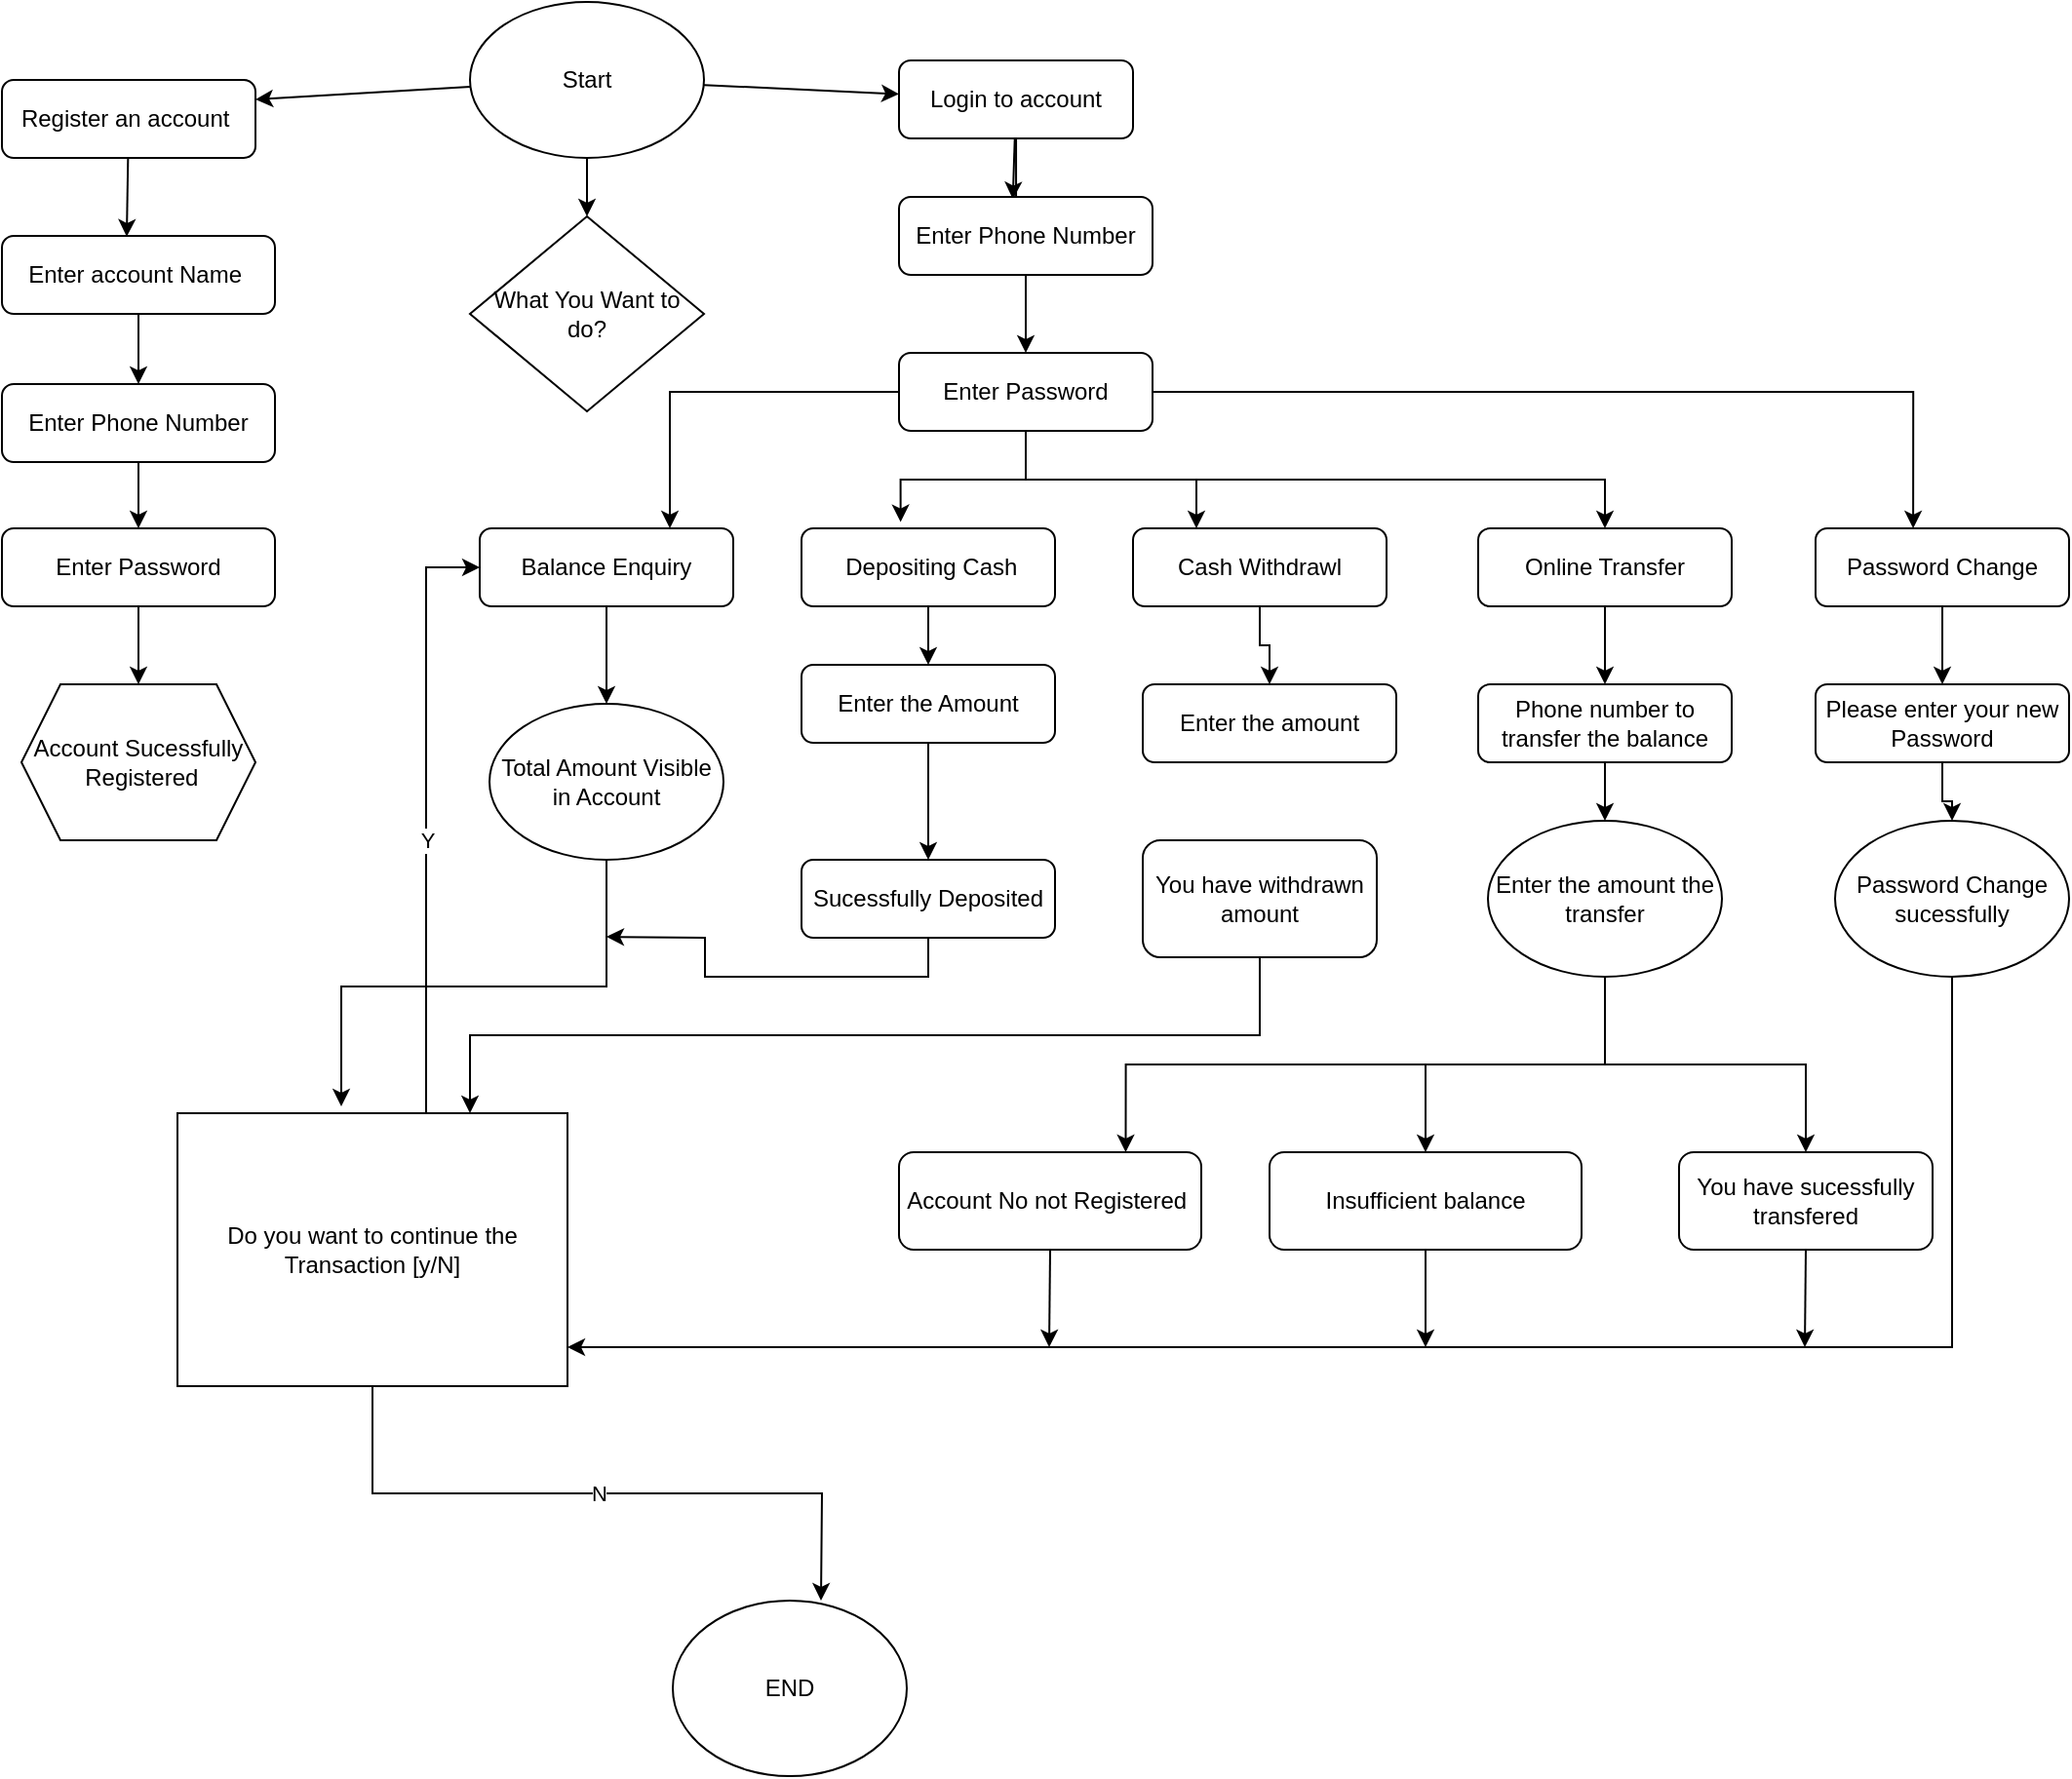 <mxfile version="16.5.6" type="github">
  <diagram id="C5RBs43oDa-KdzZeNtuy" name="Page-1">
    <mxGraphModel dx="1298" dy="1843" grid="1" gridSize="10" guides="1" tooltips="1" connect="1" arrows="1" fold="1" page="1" pageScale="1" pageWidth="827" pageHeight="1169" math="0" shadow="0">
      <root>
        <mxCell id="WIyWlLk6GJQsqaUBKTNV-0" />
        <mxCell id="WIyWlLk6GJQsqaUBKTNV-1" parent="WIyWlLk6GJQsqaUBKTNV-0" />
        <mxCell id="NNS9rTZBIJs-F4w_Cgt3-2" value="" style="edgeStyle=none;rounded=0;orthogonalLoop=1;jettySize=auto;html=1;" edge="1" parent="WIyWlLk6GJQsqaUBKTNV-1" source="NNS9rTZBIJs-F4w_Cgt3-0" target="NNS9rTZBIJs-F4w_Cgt3-1">
          <mxGeometry relative="1" as="geometry" />
        </mxCell>
        <mxCell id="NNS9rTZBIJs-F4w_Cgt3-6" style="edgeStyle=none;rounded=0;orthogonalLoop=1;jettySize=auto;html=1;entryX=1;entryY=0.25;entryDx=0;entryDy=0;" edge="1" parent="WIyWlLk6GJQsqaUBKTNV-1" source="NNS9rTZBIJs-F4w_Cgt3-0" target="NNS9rTZBIJs-F4w_Cgt3-3">
          <mxGeometry relative="1" as="geometry" />
        </mxCell>
        <mxCell id="NNS9rTZBIJs-F4w_Cgt3-7" style="edgeStyle=none;rounded=0;orthogonalLoop=1;jettySize=auto;html=1;" edge="1" parent="WIyWlLk6GJQsqaUBKTNV-1" source="NNS9rTZBIJs-F4w_Cgt3-0" target="NNS9rTZBIJs-F4w_Cgt3-4">
          <mxGeometry relative="1" as="geometry" />
        </mxCell>
        <mxCell id="NNS9rTZBIJs-F4w_Cgt3-0" value="Start" style="ellipse;whiteSpace=wrap;html=1;" vertex="1" parent="WIyWlLk6GJQsqaUBKTNV-1">
          <mxGeometry x="310" y="-820" width="120" height="80" as="geometry" />
        </mxCell>
        <mxCell id="NNS9rTZBIJs-F4w_Cgt3-1" value="What You Want to do?" style="rhombus;whiteSpace=wrap;html=1;" vertex="1" parent="WIyWlLk6GJQsqaUBKTNV-1">
          <mxGeometry x="310" y="-710" width="120" height="100" as="geometry" />
        </mxCell>
        <mxCell id="NNS9rTZBIJs-F4w_Cgt3-18" style="edgeStyle=none;rounded=0;orthogonalLoop=1;jettySize=auto;html=1;entryX=0.457;entryY=0.01;entryDx=0;entryDy=0;entryPerimeter=0;" edge="1" parent="WIyWlLk6GJQsqaUBKTNV-1" source="NNS9rTZBIJs-F4w_Cgt3-3" target="NNS9rTZBIJs-F4w_Cgt3-8">
          <mxGeometry relative="1" as="geometry" />
        </mxCell>
        <mxCell id="NNS9rTZBIJs-F4w_Cgt3-3" value="Register an account&amp;nbsp;" style="rounded=1;whiteSpace=wrap;html=1;" vertex="1" parent="WIyWlLk6GJQsqaUBKTNV-1">
          <mxGeometry x="70" y="-780" width="130" height="40" as="geometry" />
        </mxCell>
        <mxCell id="NNS9rTZBIJs-F4w_Cgt3-22" style="edgeStyle=none;rounded=0;orthogonalLoop=1;jettySize=auto;html=1;entryX=0.462;entryY=0.25;entryDx=0;entryDy=0;entryPerimeter=0;" edge="1" parent="WIyWlLk6GJQsqaUBKTNV-1" source="NNS9rTZBIJs-F4w_Cgt3-4" target="NNS9rTZBIJs-F4w_Cgt3-11">
          <mxGeometry relative="1" as="geometry" />
        </mxCell>
        <mxCell id="NNS9rTZBIJs-F4w_Cgt3-24" style="edgeStyle=none;rounded=0;orthogonalLoop=1;jettySize=auto;html=1;entryX=0.449;entryY=0.03;entryDx=0;entryDy=0;entryPerimeter=0;" edge="1" parent="WIyWlLk6GJQsqaUBKTNV-1" source="NNS9rTZBIJs-F4w_Cgt3-4" target="NNS9rTZBIJs-F4w_Cgt3-11">
          <mxGeometry relative="1" as="geometry" />
        </mxCell>
        <mxCell id="NNS9rTZBIJs-F4w_Cgt3-4" value="Login to account" style="rounded=1;whiteSpace=wrap;html=1;" vertex="1" parent="WIyWlLk6GJQsqaUBKTNV-1">
          <mxGeometry x="530" y="-790" width="120" height="40" as="geometry" />
        </mxCell>
        <mxCell id="NNS9rTZBIJs-F4w_Cgt3-19" style="edgeStyle=none;rounded=0;orthogonalLoop=1;jettySize=auto;html=1;entryX=0.5;entryY=0;entryDx=0;entryDy=0;" edge="1" parent="WIyWlLk6GJQsqaUBKTNV-1" source="NNS9rTZBIJs-F4w_Cgt3-8" target="NNS9rTZBIJs-F4w_Cgt3-9">
          <mxGeometry relative="1" as="geometry" />
        </mxCell>
        <mxCell id="NNS9rTZBIJs-F4w_Cgt3-8" value="Enter account Name&amp;nbsp;" style="rounded=1;whiteSpace=wrap;html=1;" vertex="1" parent="WIyWlLk6GJQsqaUBKTNV-1">
          <mxGeometry x="70" y="-700" width="140" height="40" as="geometry" />
        </mxCell>
        <mxCell id="NNS9rTZBIJs-F4w_Cgt3-20" style="edgeStyle=none;rounded=0;orthogonalLoop=1;jettySize=auto;html=1;" edge="1" parent="WIyWlLk6GJQsqaUBKTNV-1" source="NNS9rTZBIJs-F4w_Cgt3-9" target="NNS9rTZBIJs-F4w_Cgt3-10">
          <mxGeometry relative="1" as="geometry" />
        </mxCell>
        <mxCell id="NNS9rTZBIJs-F4w_Cgt3-9" value="Enter Phone Number" style="rounded=1;whiteSpace=wrap;html=1;" vertex="1" parent="WIyWlLk6GJQsqaUBKTNV-1">
          <mxGeometry x="70" y="-624" width="140" height="40" as="geometry" />
        </mxCell>
        <mxCell id="NNS9rTZBIJs-F4w_Cgt3-21" style="edgeStyle=none;rounded=0;orthogonalLoop=1;jettySize=auto;html=1;entryX=0.5;entryY=0;entryDx=0;entryDy=0;" edge="1" parent="WIyWlLk6GJQsqaUBKTNV-1" source="NNS9rTZBIJs-F4w_Cgt3-10" target="NNS9rTZBIJs-F4w_Cgt3-17">
          <mxGeometry relative="1" as="geometry" />
        </mxCell>
        <mxCell id="NNS9rTZBIJs-F4w_Cgt3-10" value="Enter Password" style="rounded=1;whiteSpace=wrap;html=1;" vertex="1" parent="WIyWlLk6GJQsqaUBKTNV-1">
          <mxGeometry x="70" y="-550" width="140" height="40" as="geometry" />
        </mxCell>
        <mxCell id="NNS9rTZBIJs-F4w_Cgt3-23" style="edgeStyle=none;rounded=0;orthogonalLoop=1;jettySize=auto;html=1;entryX=0.5;entryY=0;entryDx=0;entryDy=0;" edge="1" parent="WIyWlLk6GJQsqaUBKTNV-1" source="NNS9rTZBIJs-F4w_Cgt3-11" target="NNS9rTZBIJs-F4w_Cgt3-12">
          <mxGeometry relative="1" as="geometry" />
        </mxCell>
        <mxCell id="NNS9rTZBIJs-F4w_Cgt3-11" value="Enter Phone Number" style="rounded=1;whiteSpace=wrap;html=1;" vertex="1" parent="WIyWlLk6GJQsqaUBKTNV-1">
          <mxGeometry x="530" y="-720" width="130" height="40" as="geometry" />
        </mxCell>
        <mxCell id="NNS9rTZBIJs-F4w_Cgt3-33" style="edgeStyle=orthogonalEdgeStyle;rounded=0;orthogonalLoop=1;jettySize=auto;html=1;entryX=0.75;entryY=0;entryDx=0;entryDy=0;" edge="1" parent="WIyWlLk6GJQsqaUBKTNV-1" source="NNS9rTZBIJs-F4w_Cgt3-12" target="NNS9rTZBIJs-F4w_Cgt3-30">
          <mxGeometry relative="1" as="geometry" />
        </mxCell>
        <mxCell id="NNS9rTZBIJs-F4w_Cgt3-34" style="edgeStyle=orthogonalEdgeStyle;rounded=0;orthogonalLoop=1;jettySize=auto;html=1;entryX=0.385;entryY=0;entryDx=0;entryDy=0;entryPerimeter=0;" edge="1" parent="WIyWlLk6GJQsqaUBKTNV-1" source="NNS9rTZBIJs-F4w_Cgt3-12" target="NNS9rTZBIJs-F4w_Cgt3-29">
          <mxGeometry relative="1" as="geometry" />
        </mxCell>
        <mxCell id="NNS9rTZBIJs-F4w_Cgt3-37" style="edgeStyle=orthogonalEdgeStyle;rounded=0;orthogonalLoop=1;jettySize=auto;html=1;entryX=0.25;entryY=0;entryDx=0;entryDy=0;" edge="1" parent="WIyWlLk6GJQsqaUBKTNV-1" source="NNS9rTZBIJs-F4w_Cgt3-12" target="NNS9rTZBIJs-F4w_Cgt3-27">
          <mxGeometry relative="1" as="geometry" />
        </mxCell>
        <mxCell id="NNS9rTZBIJs-F4w_Cgt3-38" style="edgeStyle=orthogonalEdgeStyle;rounded=0;orthogonalLoop=1;jettySize=auto;html=1;entryX=0.391;entryY=-0.08;entryDx=0;entryDy=0;entryPerimeter=0;" edge="1" parent="WIyWlLk6GJQsqaUBKTNV-1" source="NNS9rTZBIJs-F4w_Cgt3-12" target="NNS9rTZBIJs-F4w_Cgt3-26">
          <mxGeometry relative="1" as="geometry" />
        </mxCell>
        <mxCell id="NNS9rTZBIJs-F4w_Cgt3-111" style="edgeStyle=orthogonalEdgeStyle;rounded=0;orthogonalLoop=1;jettySize=auto;html=1;exitX=0.5;exitY=1;exitDx=0;exitDy=0;" edge="1" parent="WIyWlLk6GJQsqaUBKTNV-1" source="NNS9rTZBIJs-F4w_Cgt3-12" target="NNS9rTZBIJs-F4w_Cgt3-28">
          <mxGeometry relative="1" as="geometry" />
        </mxCell>
        <mxCell id="NNS9rTZBIJs-F4w_Cgt3-12" value="Enter Password" style="rounded=1;whiteSpace=wrap;html=1;" vertex="1" parent="WIyWlLk6GJQsqaUBKTNV-1">
          <mxGeometry x="530" y="-640" width="130" height="40" as="geometry" />
        </mxCell>
        <mxCell id="NNS9rTZBIJs-F4w_Cgt3-17" value="Account Sucessfully&lt;br&gt;&amp;nbsp;Registered" style="shape=hexagon;perimeter=hexagonPerimeter2;whiteSpace=wrap;html=1;fixedSize=1;" vertex="1" parent="WIyWlLk6GJQsqaUBKTNV-1">
          <mxGeometry x="80" y="-470" width="120" height="80" as="geometry" />
        </mxCell>
        <mxCell id="NNS9rTZBIJs-F4w_Cgt3-43" style="edgeStyle=orthogonalEdgeStyle;rounded=0;orthogonalLoop=1;jettySize=auto;html=1;entryX=0.5;entryY=0;entryDx=0;entryDy=0;" edge="1" parent="WIyWlLk6GJQsqaUBKTNV-1" source="NNS9rTZBIJs-F4w_Cgt3-26" target="NNS9rTZBIJs-F4w_Cgt3-41">
          <mxGeometry relative="1" as="geometry" />
        </mxCell>
        <mxCell id="NNS9rTZBIJs-F4w_Cgt3-26" value="&amp;nbsp;Depositing Cash" style="rounded=1;whiteSpace=wrap;html=1;" vertex="1" parent="WIyWlLk6GJQsqaUBKTNV-1">
          <mxGeometry x="480" y="-550" width="130" height="40" as="geometry" />
        </mxCell>
        <mxCell id="NNS9rTZBIJs-F4w_Cgt3-47" style="edgeStyle=orthogonalEdgeStyle;rounded=0;orthogonalLoop=1;jettySize=auto;html=1;entryX=0.5;entryY=0;entryDx=0;entryDy=0;" edge="1" parent="WIyWlLk6GJQsqaUBKTNV-1" source="NNS9rTZBIJs-F4w_Cgt3-27" target="NNS9rTZBIJs-F4w_Cgt3-46">
          <mxGeometry relative="1" as="geometry" />
        </mxCell>
        <mxCell id="NNS9rTZBIJs-F4w_Cgt3-27" value="Cash Withdrawl" style="rounded=1;whiteSpace=wrap;html=1;" vertex="1" parent="WIyWlLk6GJQsqaUBKTNV-1">
          <mxGeometry x="650" y="-550" width="130" height="40" as="geometry" />
        </mxCell>
        <mxCell id="NNS9rTZBIJs-F4w_Cgt3-53" style="edgeStyle=orthogonalEdgeStyle;rounded=0;orthogonalLoop=1;jettySize=auto;html=1;exitX=0.5;exitY=1;exitDx=0;exitDy=0;entryX=0.5;entryY=0;entryDx=0;entryDy=0;" edge="1" parent="WIyWlLk6GJQsqaUBKTNV-1" source="NNS9rTZBIJs-F4w_Cgt3-28" target="NNS9rTZBIJs-F4w_Cgt3-49">
          <mxGeometry relative="1" as="geometry" />
        </mxCell>
        <mxCell id="NNS9rTZBIJs-F4w_Cgt3-28" value="Online Transfer" style="rounded=1;whiteSpace=wrap;html=1;" vertex="1" parent="WIyWlLk6GJQsqaUBKTNV-1">
          <mxGeometry x="827" y="-550" width="130" height="40" as="geometry" />
        </mxCell>
        <mxCell id="NNS9rTZBIJs-F4w_Cgt3-57" style="edgeStyle=orthogonalEdgeStyle;rounded=0;orthogonalLoop=1;jettySize=auto;html=1;entryX=0.5;entryY=0;entryDx=0;entryDy=0;" edge="1" parent="WIyWlLk6GJQsqaUBKTNV-1" source="NNS9rTZBIJs-F4w_Cgt3-29" target="NNS9rTZBIJs-F4w_Cgt3-55">
          <mxGeometry relative="1" as="geometry" />
        </mxCell>
        <mxCell id="NNS9rTZBIJs-F4w_Cgt3-29" value="Password Change" style="rounded=1;whiteSpace=wrap;html=1;" vertex="1" parent="WIyWlLk6GJQsqaUBKTNV-1">
          <mxGeometry x="1000" y="-550" width="130" height="40" as="geometry" />
        </mxCell>
        <mxCell id="NNS9rTZBIJs-F4w_Cgt3-40" style="edgeStyle=orthogonalEdgeStyle;rounded=0;orthogonalLoop=1;jettySize=auto;html=1;entryX=0.5;entryY=0;entryDx=0;entryDy=0;" edge="1" parent="WIyWlLk6GJQsqaUBKTNV-1" source="NNS9rTZBIJs-F4w_Cgt3-30" target="NNS9rTZBIJs-F4w_Cgt3-39">
          <mxGeometry relative="1" as="geometry" />
        </mxCell>
        <mxCell id="NNS9rTZBIJs-F4w_Cgt3-30" value="Balance Enquiry" style="rounded=1;whiteSpace=wrap;html=1;" vertex="1" parent="WIyWlLk6GJQsqaUBKTNV-1">
          <mxGeometry x="315" y="-550" width="130" height="40" as="geometry" />
        </mxCell>
        <mxCell id="NNS9rTZBIJs-F4w_Cgt3-100" style="edgeStyle=orthogonalEdgeStyle;rounded=0;orthogonalLoop=1;jettySize=auto;html=1;exitX=0.5;exitY=1;exitDx=0;exitDy=0;entryX=0.42;entryY=-0.025;entryDx=0;entryDy=0;entryPerimeter=0;" edge="1" parent="WIyWlLk6GJQsqaUBKTNV-1" source="NNS9rTZBIJs-F4w_Cgt3-39" target="NNS9rTZBIJs-F4w_Cgt3-63">
          <mxGeometry relative="1" as="geometry" />
        </mxCell>
        <mxCell id="NNS9rTZBIJs-F4w_Cgt3-39" value="Total Amount Visible in Account&lt;br&gt;" style="ellipse;whiteSpace=wrap;html=1;" vertex="1" parent="WIyWlLk6GJQsqaUBKTNV-1">
          <mxGeometry x="320" y="-460" width="120" height="80" as="geometry" />
        </mxCell>
        <mxCell id="NNS9rTZBIJs-F4w_Cgt3-44" style="edgeStyle=orthogonalEdgeStyle;rounded=0;orthogonalLoop=1;jettySize=auto;html=1;entryX=0.5;entryY=0;entryDx=0;entryDy=0;" edge="1" parent="WIyWlLk6GJQsqaUBKTNV-1" source="NNS9rTZBIJs-F4w_Cgt3-41" target="NNS9rTZBIJs-F4w_Cgt3-42">
          <mxGeometry relative="1" as="geometry" />
        </mxCell>
        <mxCell id="NNS9rTZBIJs-F4w_Cgt3-41" value="Enter the Amount" style="rounded=1;whiteSpace=wrap;html=1;" vertex="1" parent="WIyWlLk6GJQsqaUBKTNV-1">
          <mxGeometry x="480" y="-480" width="130" height="40" as="geometry" />
        </mxCell>
        <mxCell id="NNS9rTZBIJs-F4w_Cgt3-46" value="Enter the amount" style="rounded=1;whiteSpace=wrap;html=1;" vertex="1" parent="WIyWlLk6GJQsqaUBKTNV-1">
          <mxGeometry x="655" y="-470" width="130" height="40" as="geometry" />
        </mxCell>
        <mxCell id="NNS9rTZBIJs-F4w_Cgt3-54" style="edgeStyle=orthogonalEdgeStyle;rounded=0;orthogonalLoop=1;jettySize=auto;html=1;" edge="1" parent="WIyWlLk6GJQsqaUBKTNV-1" source="NNS9rTZBIJs-F4w_Cgt3-49" target="NNS9rTZBIJs-F4w_Cgt3-52">
          <mxGeometry relative="1" as="geometry" />
        </mxCell>
        <mxCell id="NNS9rTZBIJs-F4w_Cgt3-49" value="Phone number to transfer the balance" style="rounded=1;whiteSpace=wrap;html=1;" vertex="1" parent="WIyWlLk6GJQsqaUBKTNV-1">
          <mxGeometry x="827" y="-470" width="130" height="40" as="geometry" />
        </mxCell>
        <mxCell id="NNS9rTZBIJs-F4w_Cgt3-102" style="edgeStyle=orthogonalEdgeStyle;rounded=0;orthogonalLoop=1;jettySize=auto;html=1;exitX=0.5;exitY=1;exitDx=0;exitDy=0;" edge="1" parent="WIyWlLk6GJQsqaUBKTNV-1" source="NNS9rTZBIJs-F4w_Cgt3-52" target="NNS9rTZBIJs-F4w_Cgt3-66">
          <mxGeometry relative="1" as="geometry" />
        </mxCell>
        <mxCell id="NNS9rTZBIJs-F4w_Cgt3-103" style="edgeStyle=orthogonalEdgeStyle;rounded=0;orthogonalLoop=1;jettySize=auto;html=1;exitX=0.5;exitY=1;exitDx=0;exitDy=0;entryX=0.75;entryY=0;entryDx=0;entryDy=0;" edge="1" parent="WIyWlLk6GJQsqaUBKTNV-1" source="NNS9rTZBIJs-F4w_Cgt3-52" target="NNS9rTZBIJs-F4w_Cgt3-64">
          <mxGeometry relative="1" as="geometry" />
        </mxCell>
        <mxCell id="NNS9rTZBIJs-F4w_Cgt3-104" style="edgeStyle=orthogonalEdgeStyle;rounded=0;orthogonalLoop=1;jettySize=auto;html=1;exitX=0.5;exitY=1;exitDx=0;exitDy=0;entryX=0.5;entryY=0;entryDx=0;entryDy=0;" edge="1" parent="WIyWlLk6GJQsqaUBKTNV-1" source="NNS9rTZBIJs-F4w_Cgt3-52" target="NNS9rTZBIJs-F4w_Cgt3-65">
          <mxGeometry relative="1" as="geometry" />
        </mxCell>
        <mxCell id="NNS9rTZBIJs-F4w_Cgt3-52" value="Enter the amount the transfer" style="ellipse;whiteSpace=wrap;html=1;" vertex="1" parent="WIyWlLk6GJQsqaUBKTNV-1">
          <mxGeometry x="832" y="-400" width="120" height="80" as="geometry" />
        </mxCell>
        <mxCell id="NNS9rTZBIJs-F4w_Cgt3-58" style="edgeStyle=orthogonalEdgeStyle;rounded=0;orthogonalLoop=1;jettySize=auto;html=1;entryX=0.5;entryY=0;entryDx=0;entryDy=0;" edge="1" parent="WIyWlLk6GJQsqaUBKTNV-1" source="NNS9rTZBIJs-F4w_Cgt3-55" target="NNS9rTZBIJs-F4w_Cgt3-56">
          <mxGeometry relative="1" as="geometry" />
        </mxCell>
        <mxCell id="NNS9rTZBIJs-F4w_Cgt3-55" value="Please enter your new Password" style="rounded=1;whiteSpace=wrap;html=1;" vertex="1" parent="WIyWlLk6GJQsqaUBKTNV-1">
          <mxGeometry x="1000" y="-470" width="130" height="40" as="geometry" />
        </mxCell>
        <mxCell id="NNS9rTZBIJs-F4w_Cgt3-105" style="edgeStyle=orthogonalEdgeStyle;rounded=0;orthogonalLoop=1;jettySize=auto;html=1;exitX=0.5;exitY=1;exitDx=0;exitDy=0;entryX=1;entryY=0.857;entryDx=0;entryDy=0;entryPerimeter=0;" edge="1" parent="WIyWlLk6GJQsqaUBKTNV-1" source="NNS9rTZBIJs-F4w_Cgt3-56" target="NNS9rTZBIJs-F4w_Cgt3-63">
          <mxGeometry relative="1" as="geometry" />
        </mxCell>
        <mxCell id="NNS9rTZBIJs-F4w_Cgt3-56" value="Password Change sucessfully" style="ellipse;whiteSpace=wrap;html=1;" vertex="1" parent="WIyWlLk6GJQsqaUBKTNV-1">
          <mxGeometry x="1010" y="-400" width="120" height="80" as="geometry" />
        </mxCell>
        <mxCell id="NNS9rTZBIJs-F4w_Cgt3-110" value="N" style="edgeStyle=orthogonalEdgeStyle;rounded=0;orthogonalLoop=1;jettySize=auto;html=1;exitX=0.5;exitY=1;exitDx=0;exitDy=0;" edge="1" parent="WIyWlLk6GJQsqaUBKTNV-1" source="NNS9rTZBIJs-F4w_Cgt3-63">
          <mxGeometry relative="1" as="geometry">
            <mxPoint x="490" as="targetPoint" />
          </mxGeometry>
        </mxCell>
        <mxCell id="NNS9rTZBIJs-F4w_Cgt3-123" value="Y" style="edgeStyle=elbowEdgeStyle;rounded=0;orthogonalLoop=1;jettySize=auto;html=1;exitX=0.5;exitY=0;exitDx=0;exitDy=0;entryX=0;entryY=0.5;entryDx=0;entryDy=0;" edge="1" parent="WIyWlLk6GJQsqaUBKTNV-1" source="NNS9rTZBIJs-F4w_Cgt3-63" target="NNS9rTZBIJs-F4w_Cgt3-30">
          <mxGeometry relative="1" as="geometry" />
        </mxCell>
        <mxCell id="NNS9rTZBIJs-F4w_Cgt3-63" value="&lt;span&gt;Do you want to continue the Transaction [y/N]&lt;/span&gt;" style="rounded=0;whiteSpace=wrap;html=1;" vertex="1" parent="WIyWlLk6GJQsqaUBKTNV-1">
          <mxGeometry x="160" y="-250" width="200" height="140" as="geometry" />
        </mxCell>
        <mxCell id="NNS9rTZBIJs-F4w_Cgt3-118" style="edgeStyle=none;rounded=0;orthogonalLoop=1;jettySize=auto;html=1;exitX=0.5;exitY=1;exitDx=0;exitDy=0;" edge="1" parent="WIyWlLk6GJQsqaUBKTNV-1" source="NNS9rTZBIJs-F4w_Cgt3-64">
          <mxGeometry relative="1" as="geometry">
            <mxPoint x="607" y="-130" as="targetPoint" />
          </mxGeometry>
        </mxCell>
        <mxCell id="NNS9rTZBIJs-F4w_Cgt3-64" value="Account No not Registered&amp;nbsp;" style="rounded=1;whiteSpace=wrap;html=1;" vertex="1" parent="WIyWlLk6GJQsqaUBKTNV-1">
          <mxGeometry x="530" y="-230" width="155" height="50" as="geometry" />
        </mxCell>
        <mxCell id="NNS9rTZBIJs-F4w_Cgt3-117" style="edgeStyle=none;rounded=0;orthogonalLoop=1;jettySize=auto;html=1;" edge="1" parent="WIyWlLk6GJQsqaUBKTNV-1" source="NNS9rTZBIJs-F4w_Cgt3-65">
          <mxGeometry relative="1" as="geometry">
            <mxPoint x="800" y="-130" as="targetPoint" />
          </mxGeometry>
        </mxCell>
        <mxCell id="NNS9rTZBIJs-F4w_Cgt3-65" value="Insufficient balance" style="rounded=1;whiteSpace=wrap;html=1;" vertex="1" parent="WIyWlLk6GJQsqaUBKTNV-1">
          <mxGeometry x="720" y="-230" width="160" height="50" as="geometry" />
        </mxCell>
        <mxCell id="NNS9rTZBIJs-F4w_Cgt3-116" style="edgeStyle=none;rounded=0;orthogonalLoop=1;jettySize=auto;html=1;exitX=0.5;exitY=1;exitDx=0;exitDy=0;" edge="1" parent="WIyWlLk6GJQsqaUBKTNV-1" source="NNS9rTZBIJs-F4w_Cgt3-66">
          <mxGeometry relative="1" as="geometry">
            <mxPoint x="994.5" y="-130" as="targetPoint" />
          </mxGeometry>
        </mxCell>
        <mxCell id="NNS9rTZBIJs-F4w_Cgt3-66" value="You have sucessfully transfered" style="rounded=1;whiteSpace=wrap;html=1;" vertex="1" parent="WIyWlLk6GJQsqaUBKTNV-1">
          <mxGeometry x="930" y="-230" width="130" height="50" as="geometry" />
        </mxCell>
        <mxCell id="NNS9rTZBIJs-F4w_Cgt3-99" style="edgeStyle=orthogonalEdgeStyle;rounded=0;orthogonalLoop=1;jettySize=auto;html=1;exitX=0.5;exitY=1;exitDx=0;exitDy=0;entryX=0.75;entryY=0;entryDx=0;entryDy=0;" edge="1" parent="WIyWlLk6GJQsqaUBKTNV-1" source="NNS9rTZBIJs-F4w_Cgt3-87" target="NNS9rTZBIJs-F4w_Cgt3-63">
          <mxGeometry relative="1" as="geometry" />
        </mxCell>
        <mxCell id="NNS9rTZBIJs-F4w_Cgt3-87" value="&lt;span&gt;You have withdrawn amount&lt;/span&gt;" style="rounded=1;whiteSpace=wrap;html=1;" vertex="1" parent="WIyWlLk6GJQsqaUBKTNV-1">
          <mxGeometry x="655" y="-390" width="120" height="60" as="geometry" />
        </mxCell>
        <mxCell id="NNS9rTZBIJs-F4w_Cgt3-101" style="edgeStyle=orthogonalEdgeStyle;rounded=0;orthogonalLoop=1;jettySize=auto;html=1;exitX=0.5;exitY=1;exitDx=0;exitDy=0;" edge="1" parent="WIyWlLk6GJQsqaUBKTNV-1" source="NNS9rTZBIJs-F4w_Cgt3-42">
          <mxGeometry relative="1" as="geometry">
            <mxPoint x="380" y="-340.5" as="targetPoint" />
          </mxGeometry>
        </mxCell>
        <mxCell id="NNS9rTZBIJs-F4w_Cgt3-42" value="Sucessfully Deposited" style="rounded=1;whiteSpace=wrap;html=1;" vertex="1" parent="WIyWlLk6GJQsqaUBKTNV-1">
          <mxGeometry x="480" y="-380" width="130" height="40" as="geometry" />
        </mxCell>
        <mxCell id="NNS9rTZBIJs-F4w_Cgt3-109" value="END" style="ellipse;whiteSpace=wrap;html=1;" vertex="1" parent="WIyWlLk6GJQsqaUBKTNV-1">
          <mxGeometry x="414" width="120" height="90" as="geometry" />
        </mxCell>
      </root>
    </mxGraphModel>
  </diagram>
</mxfile>
